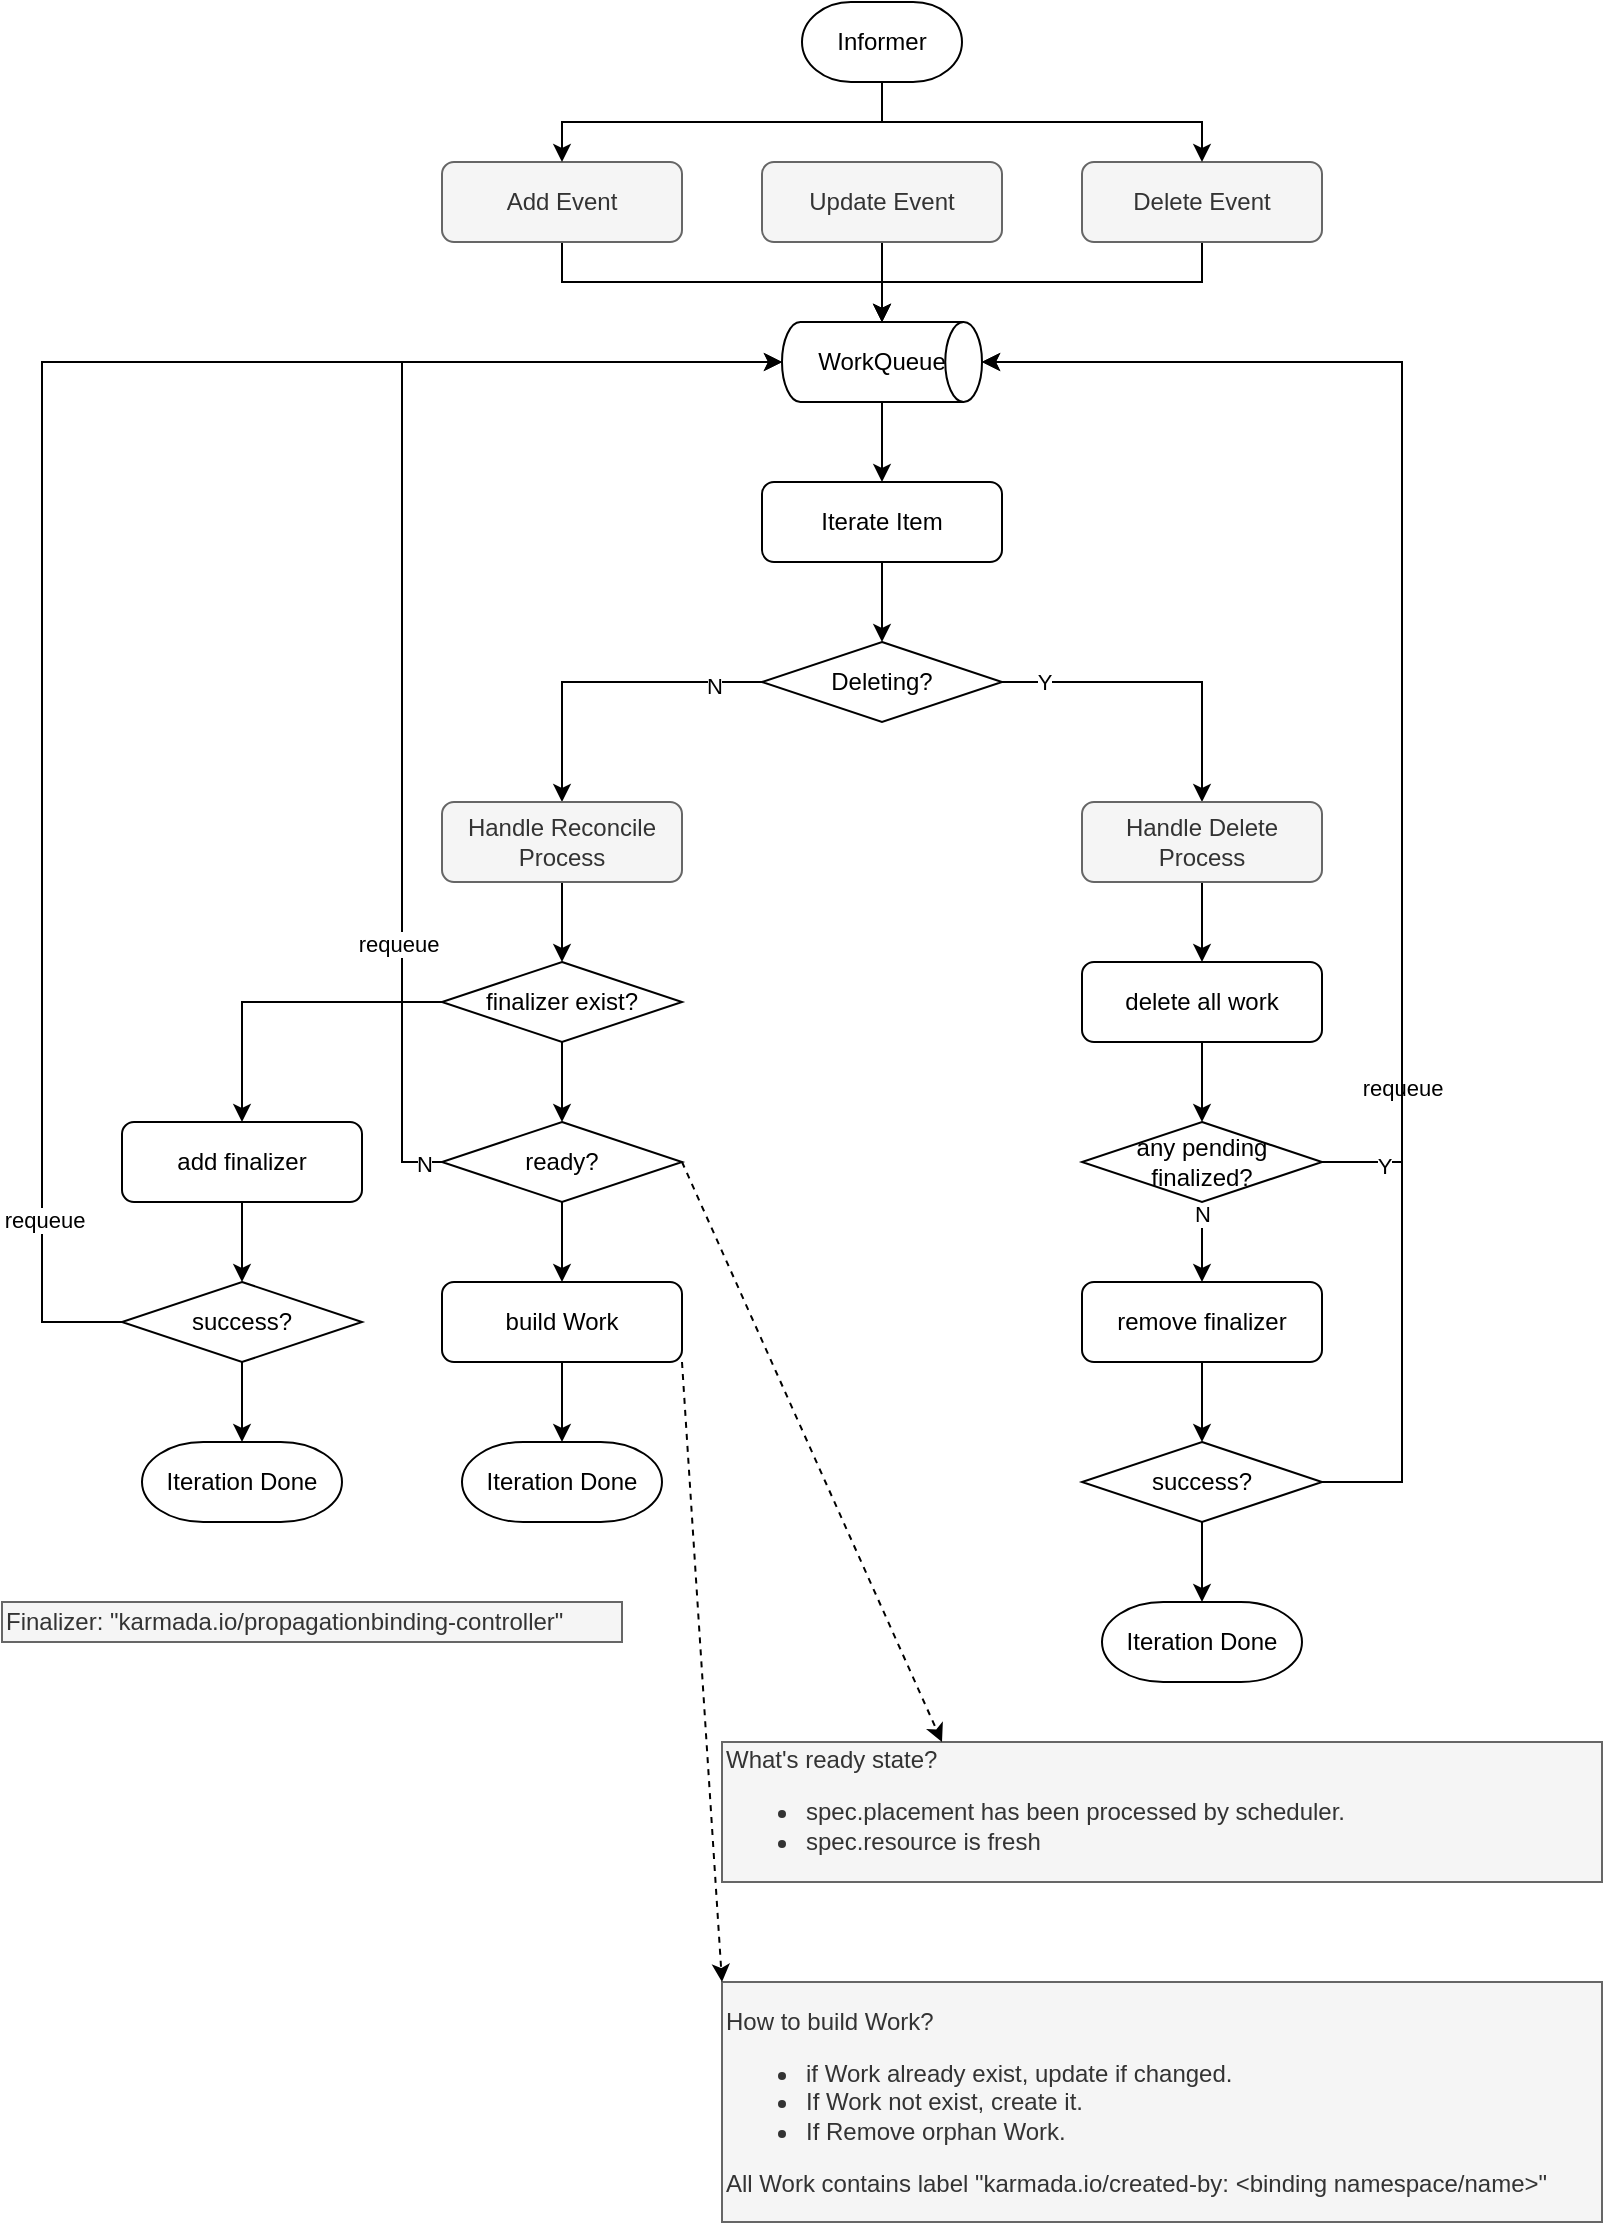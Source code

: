 <mxfile version="12.9.13" type="device"><diagram id="C5RBs43oDa-KdzZeNtuy" name="Page-1"><mxGraphModel dx="2249" dy="1970" grid="1" gridSize="10" guides="1" tooltips="1" connect="1" arrows="1" fold="1" page="1" pageScale="1" pageWidth="827" pageHeight="1169" math="0" shadow="0"><root><mxCell id="WIyWlLk6GJQsqaUBKTNV-0"/><mxCell id="WIyWlLk6GJQsqaUBKTNV-1" parent="WIyWlLk6GJQsqaUBKTNV-0"/><mxCell id="RvImyTotq_9xSjCOgFvl-0" style="edgeStyle=orthogonalEdgeStyle;rounded=0;orthogonalLoop=1;jettySize=auto;html=1;" edge="1" parent="WIyWlLk6GJQsqaUBKTNV-1" source="RvImyTotq_9xSjCOgFvl-1" target="RvImyTotq_9xSjCOgFvl-10"><mxGeometry relative="1" as="geometry"><Array as="points"><mxPoint x="-520" y="-980"/><mxPoint x="-360" y="-980"/></Array></mxGeometry></mxCell><mxCell id="RvImyTotq_9xSjCOgFvl-1" value="Add Event" style="rounded=1;whiteSpace=wrap;html=1;labelBackgroundColor=none;fillColor=#f5f5f5;strokeColor=#666666;fontColor=#333333;" vertex="1" parent="WIyWlLk6GJQsqaUBKTNV-1"><mxGeometry x="-580" y="-1040" width="120" height="40" as="geometry"/></mxCell><mxCell id="RvImyTotq_9xSjCOgFvl-2" style="edgeStyle=orthogonalEdgeStyle;rounded=0;orthogonalLoop=1;jettySize=auto;html=1;entryX=0.5;entryY=0;entryDx=0;entryDy=0;entryPerimeter=0;" edge="1" parent="WIyWlLk6GJQsqaUBKTNV-1" source="RvImyTotq_9xSjCOgFvl-3" target="RvImyTotq_9xSjCOgFvl-10"><mxGeometry relative="1" as="geometry"><Array as="points"><mxPoint x="-200" y="-980"/><mxPoint x="-360" y="-980"/></Array></mxGeometry></mxCell><mxCell id="RvImyTotq_9xSjCOgFvl-3" value="Delete Event" style="rounded=1;whiteSpace=wrap;html=1;fillColor=#f5f5f5;strokeColor=#666666;fontColor=#333333;" vertex="1" parent="WIyWlLk6GJQsqaUBKTNV-1"><mxGeometry x="-260" y="-1040" width="120" height="40" as="geometry"/></mxCell><mxCell id="RvImyTotq_9xSjCOgFvl-4" style="edgeStyle=orthogonalEdgeStyle;rounded=0;orthogonalLoop=1;jettySize=auto;html=1;exitX=0.5;exitY=1;exitDx=0;exitDy=0;exitPerimeter=0;" edge="1" parent="WIyWlLk6GJQsqaUBKTNV-1" source="RvImyTotq_9xSjCOgFvl-6" target="RvImyTotq_9xSjCOgFvl-1"><mxGeometry relative="1" as="geometry"/></mxCell><mxCell id="RvImyTotq_9xSjCOgFvl-5" style="edgeStyle=orthogonalEdgeStyle;rounded=0;orthogonalLoop=1;jettySize=auto;html=1;entryX=0.5;entryY=0;entryDx=0;entryDy=0;exitX=0.5;exitY=1;exitDx=0;exitDy=0;exitPerimeter=0;" edge="1" parent="WIyWlLk6GJQsqaUBKTNV-1" source="RvImyTotq_9xSjCOgFvl-6" target="RvImyTotq_9xSjCOgFvl-3"><mxGeometry relative="1" as="geometry"/></mxCell><mxCell id="RvImyTotq_9xSjCOgFvl-6" value="Informer" style="strokeWidth=1;html=1;shape=mxgraph.flowchart.terminator;whiteSpace=wrap;" vertex="1" parent="WIyWlLk6GJQsqaUBKTNV-1"><mxGeometry x="-400" y="-1120" width="80" height="40" as="geometry"/></mxCell><mxCell id="RvImyTotq_9xSjCOgFvl-7" value="" style="edgeStyle=orthogonalEdgeStyle;rounded=0;orthogonalLoop=1;jettySize=auto;html=1;" edge="1" parent="WIyWlLk6GJQsqaUBKTNV-1" source="RvImyTotq_9xSjCOgFvl-8" target="RvImyTotq_9xSjCOgFvl-10"><mxGeometry relative="1" as="geometry"/></mxCell><mxCell id="RvImyTotq_9xSjCOgFvl-8" value="Update Event" style="rounded=1;whiteSpace=wrap;html=1;labelBackgroundColor=none;fillColor=#f5f5f5;strokeColor=#666666;fontColor=#333333;" vertex="1" parent="WIyWlLk6GJQsqaUBKTNV-1"><mxGeometry x="-420" y="-1040" width="120" height="40" as="geometry"/></mxCell><mxCell id="RvImyTotq_9xSjCOgFvl-9" value="" style="edgeStyle=orthogonalEdgeStyle;rounded=0;orthogonalLoop=1;jettySize=auto;html=1;" edge="1" parent="WIyWlLk6GJQsqaUBKTNV-1" source="RvImyTotq_9xSjCOgFvl-10" target="RvImyTotq_9xSjCOgFvl-12"><mxGeometry relative="1" as="geometry"/></mxCell><mxCell id="RvImyTotq_9xSjCOgFvl-10" value="WorkQueue" style="strokeWidth=1;html=1;shape=mxgraph.flowchart.direct_data;whiteSpace=wrap;" vertex="1" parent="WIyWlLk6GJQsqaUBKTNV-1"><mxGeometry x="-410" y="-960" width="100" height="40" as="geometry"/></mxCell><mxCell id="RvImyTotq_9xSjCOgFvl-11" value="" style="edgeStyle=orthogonalEdgeStyle;rounded=0;orthogonalLoop=1;jettySize=auto;html=1;" edge="1" parent="WIyWlLk6GJQsqaUBKTNV-1" source="RvImyTotq_9xSjCOgFvl-12" target="RvImyTotq_9xSjCOgFvl-17"><mxGeometry relative="1" as="geometry"/></mxCell><mxCell id="RvImyTotq_9xSjCOgFvl-12" value="Iterate Item" style="rounded=1;whiteSpace=wrap;html=1;" vertex="1" parent="WIyWlLk6GJQsqaUBKTNV-1"><mxGeometry x="-420" y="-880" width="120" height="40" as="geometry"/></mxCell><mxCell id="RvImyTotq_9xSjCOgFvl-13" style="edgeStyle=orthogonalEdgeStyle;rounded=0;orthogonalLoop=1;jettySize=auto;html=1;entryX=0.5;entryY=0;entryDx=0;entryDy=0;" edge="1" parent="WIyWlLk6GJQsqaUBKTNV-1" source="RvImyTotq_9xSjCOgFvl-17" target="RvImyTotq_9xSjCOgFvl-19"><mxGeometry relative="1" as="geometry"/></mxCell><mxCell id="RvImyTotq_9xSjCOgFvl-14" value="N" style="edgeLabel;html=1;align=center;verticalAlign=middle;resizable=0;points=[];" vertex="1" connectable="0" parent="RvImyTotq_9xSjCOgFvl-13"><mxGeometry x="-0.7" y="2" relative="1" as="geometry"><mxPoint as="offset"/></mxGeometry></mxCell><mxCell id="RvImyTotq_9xSjCOgFvl-15" style="edgeStyle=orthogonalEdgeStyle;rounded=0;orthogonalLoop=1;jettySize=auto;html=1;entryX=0.5;entryY=0;entryDx=0;entryDy=0;" edge="1" parent="WIyWlLk6GJQsqaUBKTNV-1" source="RvImyTotq_9xSjCOgFvl-17" target="RvImyTotq_9xSjCOgFvl-21"><mxGeometry relative="1" as="geometry"/></mxCell><mxCell id="RvImyTotq_9xSjCOgFvl-16" value="Y" style="edgeLabel;html=1;align=center;verticalAlign=middle;resizable=0;points=[];" vertex="1" connectable="0" parent="RvImyTotq_9xSjCOgFvl-15"><mxGeometry x="-0.738" relative="1" as="geometry"><mxPoint as="offset"/></mxGeometry></mxCell><mxCell id="RvImyTotq_9xSjCOgFvl-17" value="Deleting?" style="strokeWidth=1;html=1;shape=mxgraph.flowchart.decision;whiteSpace=wrap;" vertex="1" parent="WIyWlLk6GJQsqaUBKTNV-1"><mxGeometry x="-420" y="-800" width="120" height="40" as="geometry"/></mxCell><mxCell id="RvImyTotq_9xSjCOgFvl-18" value="" style="edgeStyle=orthogonalEdgeStyle;rounded=0;orthogonalLoop=1;jettySize=auto;html=1;" edge="1" parent="WIyWlLk6GJQsqaUBKTNV-1" source="RvImyTotq_9xSjCOgFvl-19" target="RvImyTotq_9xSjCOgFvl-25"><mxGeometry relative="1" as="geometry"/></mxCell><mxCell id="RvImyTotq_9xSjCOgFvl-19" value="Handle Reconcile&lt;br&gt;Process" style="rounded=1;whiteSpace=wrap;html=1;fillColor=#f5f5f5;strokeColor=#666666;fontColor=#333333;" vertex="1" parent="WIyWlLk6GJQsqaUBKTNV-1"><mxGeometry x="-580" y="-720" width="120" height="40" as="geometry"/></mxCell><mxCell id="RvImyTotq_9xSjCOgFvl-20" value="" style="edgeStyle=orthogonalEdgeStyle;rounded=0;orthogonalLoop=1;jettySize=auto;html=1;" edge="1" parent="WIyWlLk6GJQsqaUBKTNV-1" source="RvImyTotq_9xSjCOgFvl-21" target="RvImyTotq_9xSjCOgFvl-42"><mxGeometry relative="1" as="geometry"/></mxCell><mxCell id="RvImyTotq_9xSjCOgFvl-21" value="Handle Delete Process" style="rounded=1;whiteSpace=wrap;html=1;fillColor=#f5f5f5;strokeColor=#666666;fontColor=#333333;" vertex="1" parent="WIyWlLk6GJQsqaUBKTNV-1"><mxGeometry x="-260" y="-720" width="120" height="40" as="geometry"/></mxCell><mxCell id="RvImyTotq_9xSjCOgFvl-23" style="edgeStyle=orthogonalEdgeStyle;rounded=0;orthogonalLoop=1;jettySize=auto;html=1;entryX=0.5;entryY=0;entryDx=0;entryDy=0;" edge="1" parent="WIyWlLk6GJQsqaUBKTNV-1" source="RvImyTotq_9xSjCOgFvl-25" target="RvImyTotq_9xSjCOgFvl-27"><mxGeometry relative="1" as="geometry"/></mxCell><mxCell id="RvImyTotq_9xSjCOgFvl-61" value="" style="edgeStyle=orthogonalEdgeStyle;rounded=0;orthogonalLoop=1;jettySize=auto;html=1;" edge="1" parent="WIyWlLk6GJQsqaUBKTNV-1" source="RvImyTotq_9xSjCOgFvl-25" target="RvImyTotq_9xSjCOgFvl-56"><mxGeometry relative="1" as="geometry"/></mxCell><mxCell id="RvImyTotq_9xSjCOgFvl-25" value="finalizer exist?" style="strokeWidth=1;html=1;shape=mxgraph.flowchart.decision;whiteSpace=wrap;" vertex="1" parent="WIyWlLk6GJQsqaUBKTNV-1"><mxGeometry x="-580" y="-640" width="120" height="40" as="geometry"/></mxCell><mxCell id="RvImyTotq_9xSjCOgFvl-26" value="" style="edgeStyle=orthogonalEdgeStyle;rounded=0;orthogonalLoop=1;jettySize=auto;html=1;" edge="1" parent="WIyWlLk6GJQsqaUBKTNV-1" source="RvImyTotq_9xSjCOgFvl-27" target="RvImyTotq_9xSjCOgFvl-31"><mxGeometry relative="1" as="geometry"/></mxCell><mxCell id="RvImyTotq_9xSjCOgFvl-27" value="add finalizer" style="rounded=1;whiteSpace=wrap;html=1;" vertex="1" parent="WIyWlLk6GJQsqaUBKTNV-1"><mxGeometry x="-740" y="-560" width="120" height="40" as="geometry"/></mxCell><mxCell id="RvImyTotq_9xSjCOgFvl-28" value="" style="edgeStyle=orthogonalEdgeStyle;rounded=0;orthogonalLoop=1;jettySize=auto;html=1;" edge="1" parent="WIyWlLk6GJQsqaUBKTNV-1" source="RvImyTotq_9xSjCOgFvl-31" target="RvImyTotq_9xSjCOgFvl-32"><mxGeometry relative="1" as="geometry"/></mxCell><mxCell id="RvImyTotq_9xSjCOgFvl-29" style="edgeStyle=orthogonalEdgeStyle;rounded=0;orthogonalLoop=1;jettySize=auto;html=1;entryX=0;entryY=0.5;entryDx=0;entryDy=0;entryPerimeter=0;" edge="1" parent="WIyWlLk6GJQsqaUBKTNV-1" source="RvImyTotq_9xSjCOgFvl-31" target="RvImyTotq_9xSjCOgFvl-10"><mxGeometry relative="1" as="geometry"><Array as="points"><mxPoint x="-780" y="-460"/><mxPoint x="-780" y="-940"/></Array></mxGeometry></mxCell><mxCell id="RvImyTotq_9xSjCOgFvl-30" value="requeue" style="edgeLabel;html=1;align=center;verticalAlign=middle;resizable=0;points=[];" vertex="1" connectable="0" parent="RvImyTotq_9xSjCOgFvl-29"><mxGeometry x="-0.795" y="-1" relative="1" as="geometry"><mxPoint as="offset"/></mxGeometry></mxCell><mxCell id="RvImyTotq_9xSjCOgFvl-31" value="success?" style="strokeWidth=1;html=1;shape=mxgraph.flowchart.decision;whiteSpace=wrap;" vertex="1" parent="WIyWlLk6GJQsqaUBKTNV-1"><mxGeometry x="-740" y="-480" width="120" height="40" as="geometry"/></mxCell><mxCell id="RvImyTotq_9xSjCOgFvl-32" value="Iteration Done" style="strokeWidth=1;html=1;shape=mxgraph.flowchart.terminator;whiteSpace=wrap;align=center;" vertex="1" parent="WIyWlLk6GJQsqaUBKTNV-1"><mxGeometry x="-730" y="-400" width="100" height="40" as="geometry"/></mxCell><mxCell id="RvImyTotq_9xSjCOgFvl-39" value="&lt;div&gt;How to build Work?&lt;/div&gt;&lt;ul&gt;&lt;li&gt;if Work already exist, update if changed.&lt;/li&gt;&lt;li&gt;If Work not exist, create it.&lt;/li&gt;&lt;li&gt;If Remove orphan Work.&lt;/li&gt;&lt;/ul&gt;&lt;div&gt;All Work contains label &quot;karmada.io/created-by: &amp;lt;binding namespace/name&amp;gt;&quot;&lt;/div&gt;" style="text;html=1;strokeColor=#666666;fillColor=#f5f5f5;align=left;verticalAlign=middle;whiteSpace=wrap;rounded=0;fontColor=#333333;" vertex="1" parent="WIyWlLk6GJQsqaUBKTNV-1"><mxGeometry x="-440" y="-130" width="440" height="120" as="geometry"/></mxCell><mxCell id="RvImyTotq_9xSjCOgFvl-40" value="Iteration Done" style="strokeWidth=1;html=1;shape=mxgraph.flowchart.terminator;whiteSpace=wrap;align=center;" vertex="1" parent="WIyWlLk6GJQsqaUBKTNV-1"><mxGeometry x="-570" y="-400" width="100" height="40" as="geometry"/></mxCell><mxCell id="RvImyTotq_9xSjCOgFvl-41" value="" style="edgeStyle=orthogonalEdgeStyle;rounded=0;orthogonalLoop=1;jettySize=auto;html=1;" edge="1" parent="WIyWlLk6GJQsqaUBKTNV-1" source="RvImyTotq_9xSjCOgFvl-42" target="RvImyTotq_9xSjCOgFvl-47"><mxGeometry relative="1" as="geometry"/></mxCell><mxCell id="RvImyTotq_9xSjCOgFvl-42" value="delete all work" style="rounded=1;whiteSpace=wrap;html=1;" vertex="1" parent="WIyWlLk6GJQsqaUBKTNV-1"><mxGeometry x="-260" y="-640" width="120" height="40" as="geometry"/></mxCell><mxCell id="RvImyTotq_9xSjCOgFvl-43" style="edgeStyle=orthogonalEdgeStyle;rounded=0;orthogonalLoop=1;jettySize=auto;html=1;entryX=1;entryY=0.5;entryDx=0;entryDy=0;entryPerimeter=0;" edge="1" parent="WIyWlLk6GJQsqaUBKTNV-1" source="RvImyTotq_9xSjCOgFvl-47" target="RvImyTotq_9xSjCOgFvl-10"><mxGeometry relative="1" as="geometry"><Array as="points"><mxPoint x="-100" y="-540"/><mxPoint x="-100" y="-940"/></Array></mxGeometry></mxCell><mxCell id="RvImyTotq_9xSjCOgFvl-44" value="Y" style="edgeLabel;html=1;align=center;verticalAlign=middle;resizable=0;points=[];" vertex="1" connectable="0" parent="RvImyTotq_9xSjCOgFvl-43"><mxGeometry x="-0.905" y="-2" relative="1" as="geometry"><mxPoint as="offset"/></mxGeometry></mxCell><mxCell id="RvImyTotq_9xSjCOgFvl-55" value="requeue" style="edgeLabel;html=1;align=center;verticalAlign=middle;resizable=0;points=[];" vertex="1" connectable="0" parent="RvImyTotq_9xSjCOgFvl-43"><mxGeometry x="-0.763" relative="1" as="geometry"><mxPoint as="offset"/></mxGeometry></mxCell><mxCell id="RvImyTotq_9xSjCOgFvl-45" value="" style="edgeStyle=orthogonalEdgeStyle;rounded=0;orthogonalLoop=1;jettySize=auto;html=1;" edge="1" parent="WIyWlLk6GJQsqaUBKTNV-1" source="RvImyTotq_9xSjCOgFvl-47"><mxGeometry relative="1" as="geometry"><mxPoint x="-200" y="-480" as="targetPoint"/></mxGeometry></mxCell><mxCell id="RvImyTotq_9xSjCOgFvl-46" value="N" style="edgeLabel;html=1;align=center;verticalAlign=middle;resizable=0;points=[];" vertex="1" connectable="0" parent="RvImyTotq_9xSjCOgFvl-45"><mxGeometry x="-0.718" relative="1" as="geometry"><mxPoint as="offset"/></mxGeometry></mxCell><mxCell id="RvImyTotq_9xSjCOgFvl-47" value="any pending finalized?" style="strokeWidth=1;html=1;shape=mxgraph.flowchart.decision;whiteSpace=wrap;" vertex="1" parent="WIyWlLk6GJQsqaUBKTNV-1"><mxGeometry x="-260" y="-560" width="120" height="40" as="geometry"/></mxCell><mxCell id="RvImyTotq_9xSjCOgFvl-52" value="&lt;div&gt;What's ready state?&lt;/div&gt;&lt;div&gt;&lt;ul&gt;&lt;li&gt;spec.placement has been processed by scheduler.&lt;/li&gt;&lt;li&gt;spec.resource is fresh&lt;/li&gt;&lt;/ul&gt;&lt;/div&gt;" style="text;html=1;strokeColor=#666666;fillColor=#f5f5f5;align=left;verticalAlign=middle;whiteSpace=wrap;rounded=0;fontColor=#333333;" vertex="1" parent="WIyWlLk6GJQsqaUBKTNV-1"><mxGeometry x="-440" y="-250" width="440" height="70" as="geometry"/></mxCell><mxCell id="RvImyTotq_9xSjCOgFvl-54" value="&lt;div&gt;Finalizer:&amp;nbsp;&lt;span&gt;&quot;karmada.io/propagationbinding-controller&quot;&lt;/span&gt;&lt;/div&gt;" style="text;html=1;strokeColor=#666666;fillColor=#f5f5f5;align=left;verticalAlign=middle;whiteSpace=wrap;rounded=0;fontColor=#333333;" vertex="1" parent="WIyWlLk6GJQsqaUBKTNV-1"><mxGeometry x="-800" y="-320" width="310" height="20" as="geometry"/></mxCell><mxCell id="RvImyTotq_9xSjCOgFvl-57" style="edgeStyle=orthogonalEdgeStyle;rounded=0;orthogonalLoop=1;jettySize=auto;html=1;entryX=0;entryY=0.5;entryDx=0;entryDy=0;entryPerimeter=0;" edge="1" parent="WIyWlLk6GJQsqaUBKTNV-1" source="RvImyTotq_9xSjCOgFvl-56" target="RvImyTotq_9xSjCOgFvl-10"><mxGeometry relative="1" as="geometry"><Array as="points"><mxPoint x="-600" y="-540"/><mxPoint x="-600" y="-940"/></Array></mxGeometry></mxCell><mxCell id="RvImyTotq_9xSjCOgFvl-59" value="N" style="edgeLabel;html=1;align=center;verticalAlign=middle;resizable=0;points=[];" vertex="1" connectable="0" parent="RvImyTotq_9xSjCOgFvl-57"><mxGeometry x="-0.97" y="1" relative="1" as="geometry"><mxPoint as="offset"/></mxGeometry></mxCell><mxCell id="RvImyTotq_9xSjCOgFvl-60" value="requeue" style="edgeLabel;html=1;align=center;verticalAlign=middle;resizable=0;points=[];" vertex="1" connectable="0" parent="RvImyTotq_9xSjCOgFvl-57"><mxGeometry x="-0.577" y="2" relative="1" as="geometry"><mxPoint as="offset"/></mxGeometry></mxCell><mxCell id="RvImyTotq_9xSjCOgFvl-63" value="" style="edgeStyle=orthogonalEdgeStyle;rounded=0;orthogonalLoop=1;jettySize=auto;html=1;" edge="1" parent="WIyWlLk6GJQsqaUBKTNV-1" source="RvImyTotq_9xSjCOgFvl-56" target="RvImyTotq_9xSjCOgFvl-62"><mxGeometry relative="1" as="geometry"/></mxCell><mxCell id="RvImyTotq_9xSjCOgFvl-56" value="ready?" style="strokeWidth=1;html=1;shape=mxgraph.flowchart.decision;whiteSpace=wrap;" vertex="1" parent="WIyWlLk6GJQsqaUBKTNV-1"><mxGeometry x="-580" y="-560" width="120" height="40" as="geometry"/></mxCell><mxCell id="RvImyTotq_9xSjCOgFvl-67" value="" style="edgeStyle=orthogonalEdgeStyle;rounded=0;orthogonalLoop=1;jettySize=auto;html=1;" edge="1" parent="WIyWlLk6GJQsqaUBKTNV-1" source="RvImyTotq_9xSjCOgFvl-62" target="RvImyTotq_9xSjCOgFvl-40"><mxGeometry relative="1" as="geometry"/></mxCell><mxCell id="RvImyTotq_9xSjCOgFvl-62" value="build Work" style="rounded=1;whiteSpace=wrap;html=1;" vertex="1" parent="WIyWlLk6GJQsqaUBKTNV-1"><mxGeometry x="-580" y="-480" width="120" height="40" as="geometry"/></mxCell><mxCell id="RvImyTotq_9xSjCOgFvl-65" value="" style="endArrow=classic;html=1;exitX=1;exitY=0.5;exitDx=0;exitDy=0;exitPerimeter=0;entryX=0.25;entryY=0;entryDx=0;entryDy=0;dashed=1;" edge="1" parent="WIyWlLk6GJQsqaUBKTNV-1" source="RvImyTotq_9xSjCOgFvl-56" target="RvImyTotq_9xSjCOgFvl-52"><mxGeometry width="50" height="50" relative="1" as="geometry"><mxPoint x="-400" y="-530" as="sourcePoint"/><mxPoint x="-350" y="-580" as="targetPoint"/></mxGeometry></mxCell><mxCell id="RvImyTotq_9xSjCOgFvl-66" value="" style="endArrow=classic;html=1;dashed=1;exitX=1;exitY=1;exitDx=0;exitDy=0;entryX=0;entryY=0;entryDx=0;entryDy=0;" edge="1" parent="WIyWlLk6GJQsqaUBKTNV-1" source="RvImyTotq_9xSjCOgFvl-62" target="RvImyTotq_9xSjCOgFvl-39"><mxGeometry width="50" height="50" relative="1" as="geometry"><mxPoint x="-460" y="-270" as="sourcePoint"/><mxPoint x="-410" y="-320" as="targetPoint"/></mxGeometry></mxCell><mxCell id="RvImyTotq_9xSjCOgFvl-69" value="Iteration Done" style="strokeWidth=1;html=1;shape=mxgraph.flowchart.terminator;whiteSpace=wrap;align=center;" vertex="1" parent="WIyWlLk6GJQsqaUBKTNV-1"><mxGeometry x="-250" y="-320" width="100" height="40" as="geometry"/></mxCell><mxCell id="RvImyTotq_9xSjCOgFvl-72" value="" style="edgeStyle=orthogonalEdgeStyle;rounded=0;orthogonalLoop=1;jettySize=auto;html=1;" edge="1" parent="WIyWlLk6GJQsqaUBKTNV-1" source="RvImyTotq_9xSjCOgFvl-70" target="RvImyTotq_9xSjCOgFvl-71"><mxGeometry relative="1" as="geometry"/></mxCell><mxCell id="RvImyTotq_9xSjCOgFvl-70" value="remove finalizer" style="rounded=1;whiteSpace=wrap;html=1;" vertex="1" parent="WIyWlLk6GJQsqaUBKTNV-1"><mxGeometry x="-260" y="-480" width="120" height="40" as="geometry"/></mxCell><mxCell id="RvImyTotq_9xSjCOgFvl-73" value="" style="edgeStyle=orthogonalEdgeStyle;rounded=0;orthogonalLoop=1;jettySize=auto;html=1;" edge="1" parent="WIyWlLk6GJQsqaUBKTNV-1" source="RvImyTotq_9xSjCOgFvl-71" target="RvImyTotq_9xSjCOgFvl-69"><mxGeometry relative="1" as="geometry"/></mxCell><mxCell id="RvImyTotq_9xSjCOgFvl-74" style="edgeStyle=orthogonalEdgeStyle;rounded=0;orthogonalLoop=1;jettySize=auto;html=1;entryX=1;entryY=0.5;entryDx=0;entryDy=0;entryPerimeter=0;" edge="1" parent="WIyWlLk6GJQsqaUBKTNV-1" source="RvImyTotq_9xSjCOgFvl-71" target="RvImyTotq_9xSjCOgFvl-10"><mxGeometry relative="1" as="geometry"><Array as="points"><mxPoint x="-100" y="-380"/><mxPoint x="-100" y="-940"/></Array></mxGeometry></mxCell><mxCell id="RvImyTotq_9xSjCOgFvl-71" value="success?" style="strokeWidth=1;html=1;shape=mxgraph.flowchart.decision;whiteSpace=wrap;" vertex="1" parent="WIyWlLk6GJQsqaUBKTNV-1"><mxGeometry x="-260" y="-400" width="120" height="40" as="geometry"/></mxCell></root></mxGraphModel></diagram></mxfile>